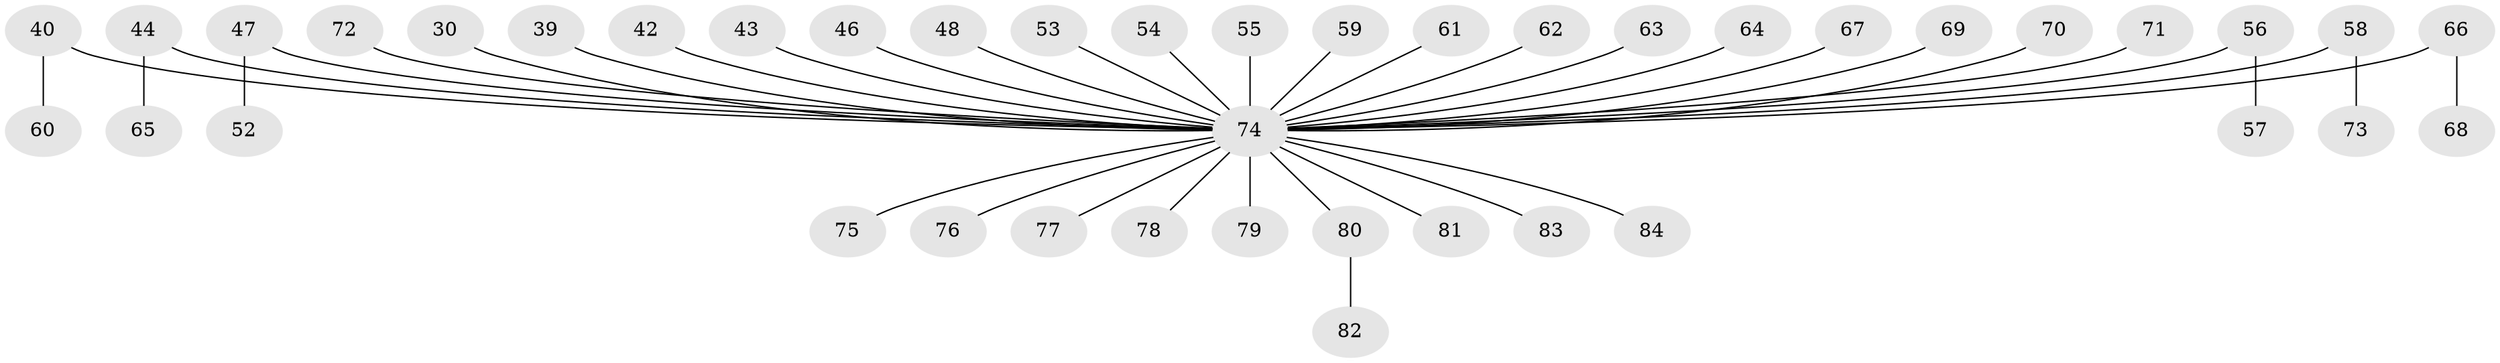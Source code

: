 // original degree distribution, {8: 0.011904761904761904, 3: 0.13095238095238096, 6: 0.03571428571428571, 5: 0.011904761904761904, 2: 0.23809523809523808, 9: 0.011904761904761904, 1: 0.5357142857142857, 4: 0.023809523809523808}
// Generated by graph-tools (version 1.1) at 2025/52/03/09/25 04:52:41]
// undirected, 42 vertices, 41 edges
graph export_dot {
graph [start="1"]
  node [color=gray90,style=filled];
  30;
  39;
  40 [super="+21"];
  42;
  43;
  44;
  46;
  47;
  48;
  52;
  53;
  54;
  55;
  56 [super="+7+22+23"];
  57;
  58;
  59;
  60;
  61;
  62;
  63;
  64;
  65;
  66;
  67;
  68;
  69;
  70;
  71;
  72;
  73;
  74 [super="+41+49+24+51+50+29"];
  75;
  76;
  77;
  78;
  79;
  80;
  81;
  82;
  83;
  84;
  30 -- 74;
  39 -- 74;
  40 -- 60;
  40 -- 74;
  42 -- 74;
  43 -- 74;
  44 -- 65;
  44 -- 74;
  46 -- 74;
  47 -- 52;
  47 -- 74;
  48 -- 74;
  53 -- 74;
  54 -- 74;
  55 -- 74;
  56 -- 57;
  56 -- 74;
  58 -- 73;
  58 -- 74;
  59 -- 74;
  61 -- 74;
  62 -- 74;
  63 -- 74;
  64 -- 74;
  66 -- 68;
  66 -- 74;
  67 -- 74;
  69 -- 74;
  70 -- 74;
  71 -- 74;
  72 -- 74;
  74 -- 79;
  74 -- 75;
  74 -- 76;
  74 -- 77;
  74 -- 80;
  74 -- 81;
  74 -- 84;
  74 -- 83;
  74 -- 78;
  80 -- 82;
}
